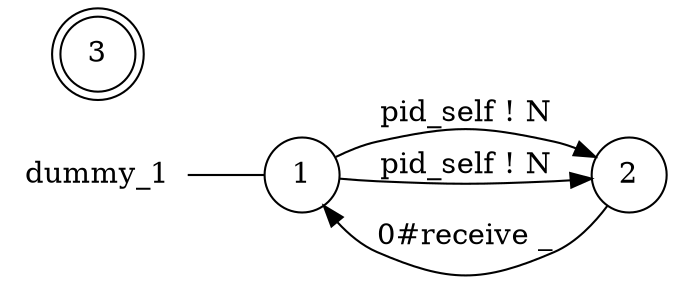digraph dummy_1 {
	rankdir="LR";
	n_0 [label="dummy_1", shape="plaintext"];
	n_1 [id="1", shape=circle, label="1"];
	n_0 -> n_1 [arrowhead=none];
	n_2 [id="4", shape=circle, label="2"];
	n_3 [id="3", shape=doublecircle, label="3"];

	n_2 -> n_1 [id="[$e|8]", label="0#receive _"];
	n_1 -> n_2 [id="[$e|6]", label="pid_self ! N"];
	n_1 -> n_2 [id="[$e|0]", label="pid_self ! N"];
}
